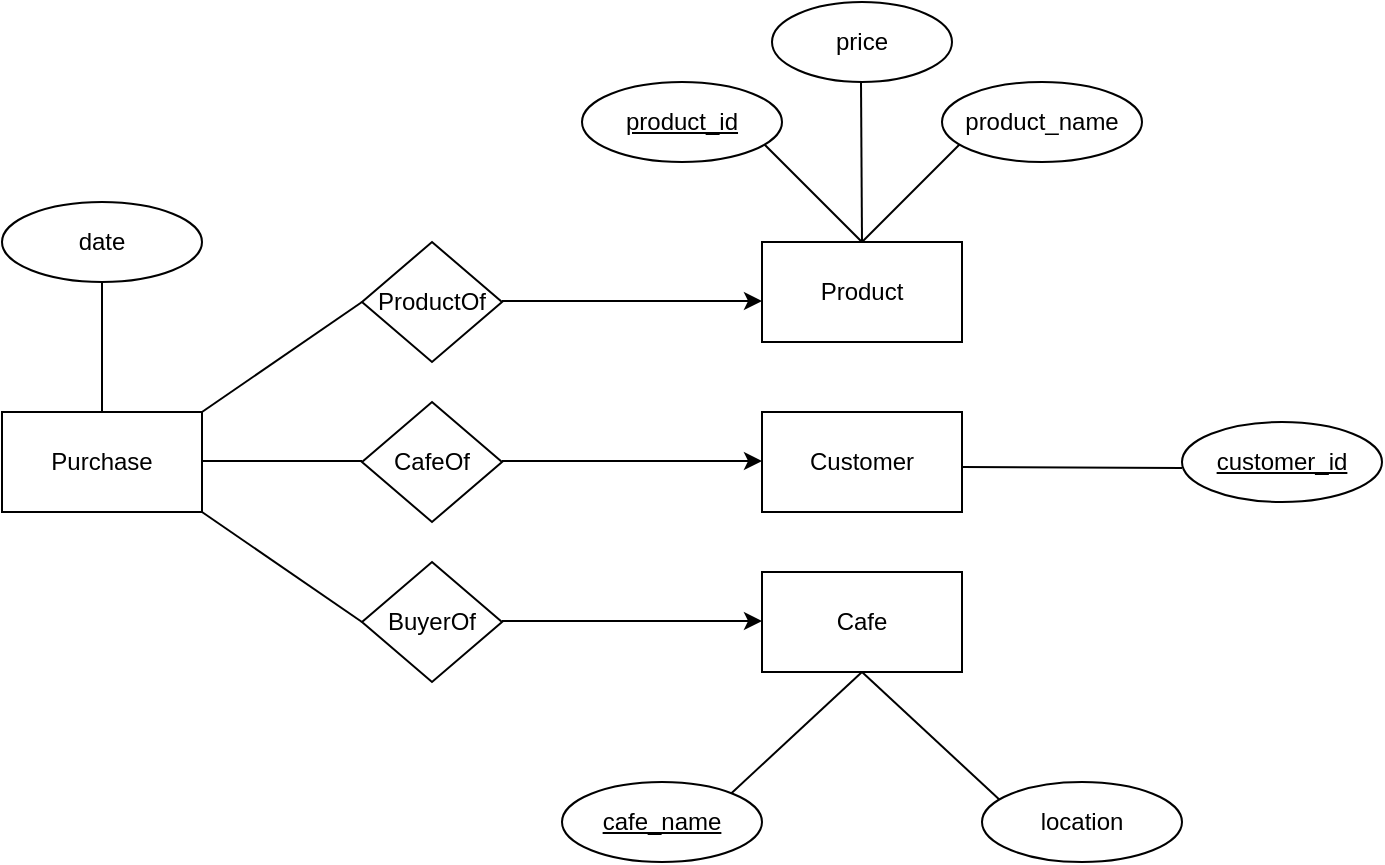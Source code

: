 <mxfile version="13.8.1" type="github">
  <diagram id="R2lEEEUBdFMjLlhIrx00" name="Page-1">
    <mxGraphModel dx="1426" dy="941" grid="1" gridSize="10" guides="1" tooltips="1" connect="1" arrows="1" fold="1" page="1" pageScale="1" pageWidth="850" pageHeight="1100" math="0" shadow="0" extFonts="Permanent Marker^https://fonts.googleapis.com/css?family=Permanent+Marker">
      <root>
        <mxCell id="0" />
        <mxCell id="1" parent="0" />
        <mxCell id="9yCa0ICLq8U-drlUduMJ-3" value="" style="endArrow=none;html=1;exitX=0;exitY=0.5;exitDx=0;exitDy=0;" parent="1" source="9yCa0ICLq8U-drlUduMJ-8" edge="1">
          <mxGeometry width="50" height="50" relative="1" as="geometry">
            <mxPoint x="300" y="765" as="sourcePoint" />
            <mxPoint x="220" y="715" as="targetPoint" />
          </mxGeometry>
        </mxCell>
        <mxCell id="9yCa0ICLq8U-drlUduMJ-4" value="" style="endArrow=none;html=1;" parent="1" edge="1">
          <mxGeometry width="50" height="50" relative="1" as="geometry">
            <mxPoint x="220" y="689.5" as="sourcePoint" />
            <mxPoint x="300" y="689.5" as="targetPoint" />
          </mxGeometry>
        </mxCell>
        <mxCell id="9yCa0ICLq8U-drlUduMJ-5" value="" style="endArrow=none;html=1;entryX=0;entryY=0.5;entryDx=0;entryDy=0;exitX=1;exitY=0;exitDx=0;exitDy=0;" parent="1" source="9yCa0ICLq8U-drlUduMJ-22" target="9yCa0ICLq8U-drlUduMJ-7" edge="1">
          <mxGeometry width="50" height="50" relative="1" as="geometry">
            <mxPoint x="230" y="660" as="sourcePoint" />
            <mxPoint x="290" y="610" as="targetPoint" />
          </mxGeometry>
        </mxCell>
        <mxCell id="9yCa0ICLq8U-drlUduMJ-7" value="ProductOf" style="rhombus;whiteSpace=wrap;html=1;" parent="1" vertex="1">
          <mxGeometry x="300" y="580" width="70" height="60" as="geometry" />
        </mxCell>
        <mxCell id="9yCa0ICLq8U-drlUduMJ-8" value="BuyerOf" style="rhombus;whiteSpace=wrap;html=1;" parent="1" vertex="1">
          <mxGeometry x="300" y="740" width="70" height="60" as="geometry" />
        </mxCell>
        <mxCell id="9yCa0ICLq8U-drlUduMJ-9" value="CafeOf" style="rhombus;whiteSpace=wrap;html=1;" parent="1" vertex="1">
          <mxGeometry x="300" y="660" width="70" height="60" as="geometry" />
        </mxCell>
        <mxCell id="9yCa0ICLq8U-drlUduMJ-10" value="" style="endArrow=classic;html=1;" parent="1" edge="1">
          <mxGeometry width="50" height="50" relative="1" as="geometry">
            <mxPoint x="370" y="609.5" as="sourcePoint" />
            <mxPoint x="500" y="609.5" as="targetPoint" />
          </mxGeometry>
        </mxCell>
        <mxCell id="9yCa0ICLq8U-drlUduMJ-11" value="" style="endArrow=classic;html=1;" parent="1" edge="1">
          <mxGeometry width="50" height="50" relative="1" as="geometry">
            <mxPoint x="370" y="689.5" as="sourcePoint" />
            <mxPoint x="500" y="689.5" as="targetPoint" />
          </mxGeometry>
        </mxCell>
        <mxCell id="9yCa0ICLq8U-drlUduMJ-12" value="" style="endArrow=classic;html=1;" parent="1" edge="1">
          <mxGeometry width="50" height="50" relative="1" as="geometry">
            <mxPoint x="370" y="769.5" as="sourcePoint" />
            <mxPoint x="500" y="769.5" as="targetPoint" />
          </mxGeometry>
        </mxCell>
        <mxCell id="9yCa0ICLq8U-drlUduMJ-13" value="Cafe" style="rounded=0;whiteSpace=wrap;html=1;" parent="1" vertex="1">
          <mxGeometry x="500" y="745" width="100" height="50" as="geometry" />
        </mxCell>
        <mxCell id="9yCa0ICLq8U-drlUduMJ-14" value="Customer" style="rounded=0;whiteSpace=wrap;html=1;" parent="1" vertex="1">
          <mxGeometry x="500" y="665" width="100" height="50" as="geometry" />
        </mxCell>
        <mxCell id="9yCa0ICLq8U-drlUduMJ-15" value="Product" style="rounded=0;whiteSpace=wrap;html=1;" parent="1" vertex="1">
          <mxGeometry x="500" y="580" width="100" height="50" as="geometry" />
        </mxCell>
        <mxCell id="9yCa0ICLq8U-drlUduMJ-16" value="" style="endArrow=none;html=1;" parent="1" edge="1">
          <mxGeometry width="50" height="50" relative="1" as="geometry">
            <mxPoint x="550" y="580" as="sourcePoint" />
            <mxPoint x="600" y="530" as="targetPoint" />
          </mxGeometry>
        </mxCell>
        <mxCell id="9yCa0ICLq8U-drlUduMJ-17" value="" style="endArrow=none;html=1;" parent="1" edge="1">
          <mxGeometry width="50" height="50" relative="1" as="geometry">
            <mxPoint x="550" y="580" as="sourcePoint" />
            <mxPoint x="500" y="530" as="targetPoint" />
          </mxGeometry>
        </mxCell>
        <mxCell id="9yCa0ICLq8U-drlUduMJ-18" value="" style="endArrow=none;html=1;" parent="1" edge="1">
          <mxGeometry width="50" height="50" relative="1" as="geometry">
            <mxPoint x="550" y="580" as="sourcePoint" />
            <mxPoint x="549.5" y="500" as="targetPoint" />
          </mxGeometry>
        </mxCell>
        <mxCell id="9yCa0ICLq8U-drlUduMJ-19" value="&lt;u&gt;product_id&lt;/u&gt;" style="ellipse;whiteSpace=wrap;html=1;" parent="1" vertex="1">
          <mxGeometry x="410" y="500" width="100" height="40" as="geometry" />
        </mxCell>
        <mxCell id="9yCa0ICLq8U-drlUduMJ-20" value="price" style="ellipse;whiteSpace=wrap;html=1;" parent="1" vertex="1">
          <mxGeometry x="505" y="460" width="90" height="40" as="geometry" />
        </mxCell>
        <mxCell id="9yCa0ICLq8U-drlUduMJ-21" value="product_name" style="ellipse;whiteSpace=wrap;html=1;" parent="1" vertex="1">
          <mxGeometry x="590" y="500" width="100" height="40" as="geometry" />
        </mxCell>
        <mxCell id="9yCa0ICLq8U-drlUduMJ-22" value="Purchase" style="rounded=0;whiteSpace=wrap;html=1;" parent="1" vertex="1">
          <mxGeometry x="120" y="665" width="100" height="50" as="geometry" />
        </mxCell>
        <mxCell id="9yCa0ICLq8U-drlUduMJ-24" value="" style="endArrow=none;html=1;" parent="1" edge="1">
          <mxGeometry width="50" height="50" relative="1" as="geometry">
            <mxPoint x="600" y="692.5" as="sourcePoint" />
            <mxPoint x="710" y="693" as="targetPoint" />
          </mxGeometry>
        </mxCell>
        <mxCell id="9yCa0ICLq8U-drlUduMJ-27" value="&lt;u&gt;customer_id&lt;/u&gt;" style="ellipse;whiteSpace=wrap;html=1;" parent="1" vertex="1">
          <mxGeometry x="710" y="670" width="100" height="40" as="geometry" />
        </mxCell>
        <mxCell id="9yCa0ICLq8U-drlUduMJ-29" value="" style="endArrow=none;html=1;" parent="1" edge="1">
          <mxGeometry width="50" height="50" relative="1" as="geometry">
            <mxPoint x="480" y="860" as="sourcePoint" />
            <mxPoint x="550" y="795" as="targetPoint" />
          </mxGeometry>
        </mxCell>
        <mxCell id="9yCa0ICLq8U-drlUduMJ-31" value="" style="endArrow=none;html=1;" parent="1" edge="1">
          <mxGeometry width="50" height="50" relative="1" as="geometry">
            <mxPoint x="550" y="795" as="sourcePoint" />
            <mxPoint x="620" y="860" as="targetPoint" />
          </mxGeometry>
        </mxCell>
        <mxCell id="9yCa0ICLq8U-drlUduMJ-32" value="location" style="ellipse;whiteSpace=wrap;html=1;" parent="1" vertex="1">
          <mxGeometry x="610" y="850" width="100" height="40" as="geometry" />
        </mxCell>
        <mxCell id="9yCa0ICLq8U-drlUduMJ-34" value="&lt;u&gt;cafe_name&lt;/u&gt;" style="ellipse;whiteSpace=wrap;html=1;" parent="1" vertex="1">
          <mxGeometry x="400" y="850" width="100" height="40" as="geometry" />
        </mxCell>
        <mxCell id="9yCa0ICLq8U-drlUduMJ-35" value="" style="endArrow=none;html=1;" parent="1" edge="1">
          <mxGeometry width="50" height="50" relative="1" as="geometry">
            <mxPoint x="170" y="665" as="sourcePoint" />
            <mxPoint x="170" y="600" as="targetPoint" />
          </mxGeometry>
        </mxCell>
        <mxCell id="9yCa0ICLq8U-drlUduMJ-36" value="date" style="ellipse;whiteSpace=wrap;html=1;" parent="1" vertex="1">
          <mxGeometry x="120" y="560" width="100" height="40" as="geometry" />
        </mxCell>
      </root>
    </mxGraphModel>
  </diagram>
</mxfile>
